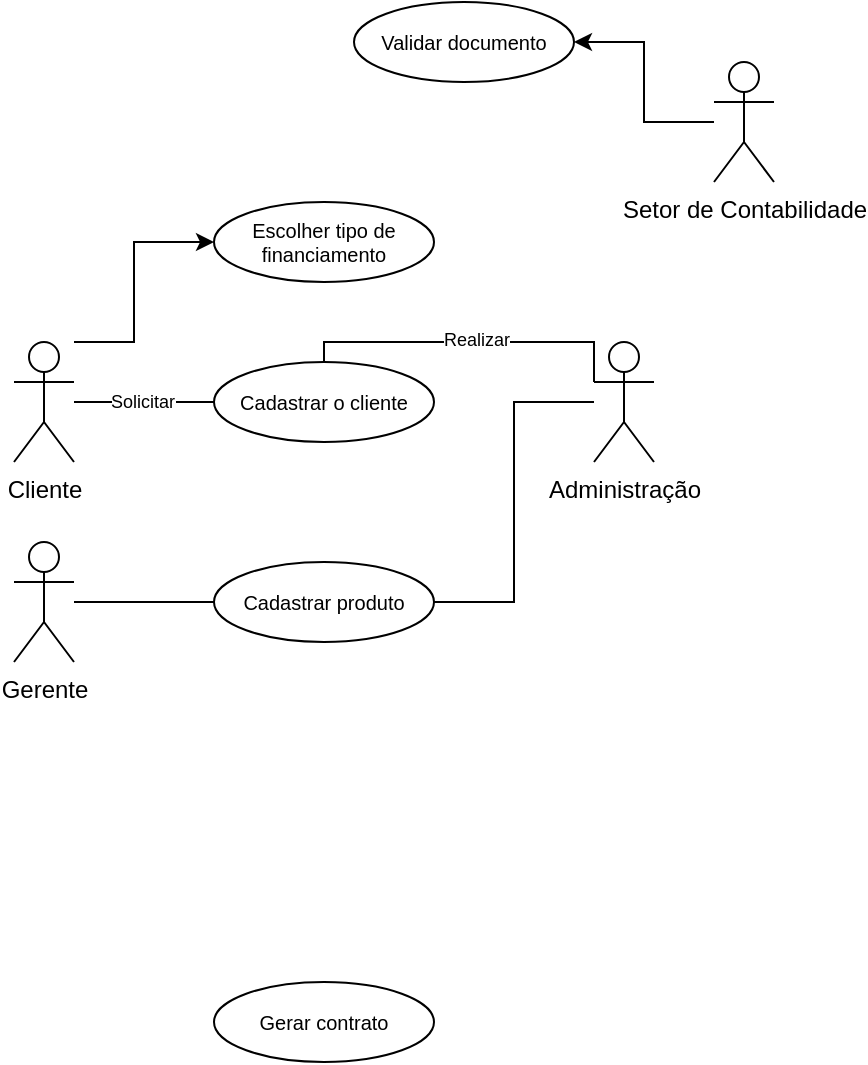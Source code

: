 <mxfile version="24.0.2" type="github">
  <diagram id="C5RBs43oDa-KdzZeNtuy" name="Page-1">
    <mxGraphModel dx="766" dy="2007" grid="1" gridSize="10" guides="1" tooltips="1" connect="1" arrows="1" fold="1" page="1" pageScale="1" pageWidth="900" pageHeight="1600" math="0" shadow="0">
      <root>
        <mxCell id="WIyWlLk6GJQsqaUBKTNV-0" />
        <mxCell id="WIyWlLk6GJQsqaUBKTNV-1" parent="WIyWlLk6GJQsqaUBKTNV-0" />
        <mxCell id="xWbrNfhNZFDSZNDw7vAr-39" value="" style="edgeStyle=orthogonalEdgeStyle;rounded=0;orthogonalLoop=1;jettySize=auto;html=1;endArrow=none;endFill=0;" edge="1" parent="WIyWlLk6GJQsqaUBKTNV-1" source="xWbrNfhNZFDSZNDw7vAr-20" target="xWbrNfhNZFDSZNDw7vAr-34">
          <mxGeometry relative="1" as="geometry" />
        </mxCell>
        <mxCell id="xWbrNfhNZFDSZNDw7vAr-41" value="&lt;font style=&quot;font-size: 9px;&quot;&gt;Solicitar&lt;/font&gt;" style="edgeLabel;html=1;align=center;verticalAlign=middle;resizable=0;points=[];" vertex="1" connectable="0" parent="xWbrNfhNZFDSZNDw7vAr-39">
          <mxGeometry x="-0.029" y="1" relative="1" as="geometry">
            <mxPoint as="offset" />
          </mxGeometry>
        </mxCell>
        <mxCell id="xWbrNfhNZFDSZNDw7vAr-49" style="edgeStyle=orthogonalEdgeStyle;rounded=0;orthogonalLoop=1;jettySize=auto;html=1;entryX=0;entryY=0.5;entryDx=0;entryDy=0;" edge="1" parent="WIyWlLk6GJQsqaUBKTNV-1" source="xWbrNfhNZFDSZNDw7vAr-20" target="xWbrNfhNZFDSZNDw7vAr-38">
          <mxGeometry relative="1" as="geometry">
            <Array as="points">
              <mxPoint x="140" y="120" />
              <mxPoint x="140" y="70" />
            </Array>
          </mxGeometry>
        </mxCell>
        <mxCell id="xWbrNfhNZFDSZNDw7vAr-20" value="Cliente" style="shape=umlActor;verticalLabelPosition=bottom;verticalAlign=top;html=1;outlineConnect=0;" vertex="1" parent="WIyWlLk6GJQsqaUBKTNV-1">
          <mxGeometry x="80" y="120" width="30" height="60" as="geometry" />
        </mxCell>
        <mxCell id="xWbrNfhNZFDSZNDw7vAr-43" value="" style="edgeStyle=orthogonalEdgeStyle;rounded=0;orthogonalLoop=1;jettySize=auto;html=1;endArrow=none;endFill=0;exitX=0;exitY=0.333;exitDx=0;exitDy=0;exitPerimeter=0;" edge="1" parent="WIyWlLk6GJQsqaUBKTNV-1" source="xWbrNfhNZFDSZNDw7vAr-32" target="xWbrNfhNZFDSZNDw7vAr-34">
          <mxGeometry relative="1" as="geometry">
            <Array as="points">
              <mxPoint x="370" y="120" />
              <mxPoint x="235" y="120" />
            </Array>
          </mxGeometry>
        </mxCell>
        <mxCell id="xWbrNfhNZFDSZNDw7vAr-44" value="&lt;font style=&quot;font-size: 9px;&quot;&gt;Realizar&lt;/font&gt;" style="edgeLabel;html=1;align=center;verticalAlign=middle;resizable=0;points=[];" vertex="1" connectable="0" parent="xWbrNfhNZFDSZNDw7vAr-43">
          <mxGeometry x="-0.037" y="-2" relative="1" as="geometry">
            <mxPoint as="offset" />
          </mxGeometry>
        </mxCell>
        <mxCell id="xWbrNfhNZFDSZNDw7vAr-46" style="edgeStyle=orthogonalEdgeStyle;rounded=0;orthogonalLoop=1;jettySize=auto;html=1;entryX=1;entryY=0.5;entryDx=0;entryDy=0;endArrow=none;endFill=0;" edge="1" parent="WIyWlLk6GJQsqaUBKTNV-1" source="xWbrNfhNZFDSZNDw7vAr-32" target="xWbrNfhNZFDSZNDw7vAr-35">
          <mxGeometry relative="1" as="geometry" />
        </mxCell>
        <mxCell id="xWbrNfhNZFDSZNDw7vAr-32" value="Administração" style="shape=umlActor;verticalLabelPosition=bottom;verticalAlign=top;html=1;" vertex="1" parent="WIyWlLk6GJQsqaUBKTNV-1">
          <mxGeometry x="370" y="120" width="30" height="60" as="geometry" />
        </mxCell>
        <mxCell id="xWbrNfhNZFDSZNDw7vAr-34" value="Cadastrar o cliente" style="ellipse;whiteSpace=wrap;html=1;fontSize=10;" vertex="1" parent="WIyWlLk6GJQsqaUBKTNV-1">
          <mxGeometry x="180" y="130" width="110" height="40" as="geometry" />
        </mxCell>
        <mxCell id="xWbrNfhNZFDSZNDw7vAr-35" value="Cadastrar produto" style="ellipse;whiteSpace=wrap;html=1;fontSize=10;" vertex="1" parent="WIyWlLk6GJQsqaUBKTNV-1">
          <mxGeometry x="180" y="230" width="110" height="40" as="geometry" />
        </mxCell>
        <mxCell id="xWbrNfhNZFDSZNDw7vAr-38" value="Escolher tipo de financiamento" style="ellipse;whiteSpace=wrap;html=1;fontSize=10;" vertex="1" parent="WIyWlLk6GJQsqaUBKTNV-1">
          <mxGeometry x="180" y="50" width="110" height="40" as="geometry" />
        </mxCell>
        <mxCell id="xWbrNfhNZFDSZNDw7vAr-45" value="" style="edgeStyle=orthogonalEdgeStyle;rounded=0;orthogonalLoop=1;jettySize=auto;html=1;endArrow=none;endFill=0;" edge="1" parent="WIyWlLk6GJQsqaUBKTNV-1" source="xWbrNfhNZFDSZNDw7vAr-40" target="xWbrNfhNZFDSZNDw7vAr-35">
          <mxGeometry relative="1" as="geometry" />
        </mxCell>
        <mxCell id="xWbrNfhNZFDSZNDw7vAr-40" value="Gerente" style="shape=umlActor;verticalLabelPosition=bottom;verticalAlign=top;html=1;" vertex="1" parent="WIyWlLk6GJQsqaUBKTNV-1">
          <mxGeometry x="80" y="220" width="30" height="60" as="geometry" />
        </mxCell>
        <mxCell id="xWbrNfhNZFDSZNDw7vAr-50" value="Gerar contrato" style="ellipse;whiteSpace=wrap;html=1;fontSize=10;" vertex="1" parent="WIyWlLk6GJQsqaUBKTNV-1">
          <mxGeometry x="180" y="440" width="110" height="40" as="geometry" />
        </mxCell>
        <mxCell id="xWbrNfhNZFDSZNDw7vAr-48" style="edgeStyle=orthogonalEdgeStyle;rounded=0;orthogonalLoop=1;jettySize=auto;html=1;" edge="1" parent="WIyWlLk6GJQsqaUBKTNV-1" source="xWbrNfhNZFDSZNDw7vAr-31" target="xWbrNfhNZFDSZNDw7vAr-36">
          <mxGeometry relative="1" as="geometry" />
        </mxCell>
        <mxCell id="xWbrNfhNZFDSZNDw7vAr-31" value="Setor de Contabilidade" style="shape=umlActor;verticalLabelPosition=bottom;verticalAlign=top;html=1;direction=east;flipV=0;flipH=0;" vertex="1" parent="WIyWlLk6GJQsqaUBKTNV-1">
          <mxGeometry x="430" y="-20" width="30" height="60" as="geometry" />
        </mxCell>
        <mxCell id="xWbrNfhNZFDSZNDw7vAr-36" value="Validar documento" style="ellipse;whiteSpace=wrap;html=1;fontSize=10;direction=east;flipV=0;flipH=0;" vertex="1" parent="WIyWlLk6GJQsqaUBKTNV-1">
          <mxGeometry x="250" y="-50" width="110" height="40" as="geometry" />
        </mxCell>
      </root>
    </mxGraphModel>
  </diagram>
</mxfile>
